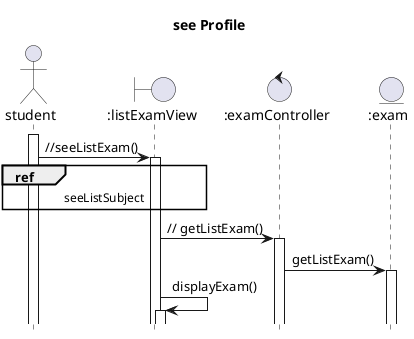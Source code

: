 @startuml
hide footbox
title see Profile
actor student  
boundary ":listExamView"
control ":examController"
entity   ":exam"
activate student

student->":listExamView": //seeListExam()
ref over student,":listExamView" :seeListSubject
activate ":listExamView"
":listExamView"->":examController":// getListExam()
activate ":examController"
":examController" -> ":exam":getListExam()
activate ":exam"

":listExamView"->":listExamView":displayExam()
activate ":listExamView"
@enduml